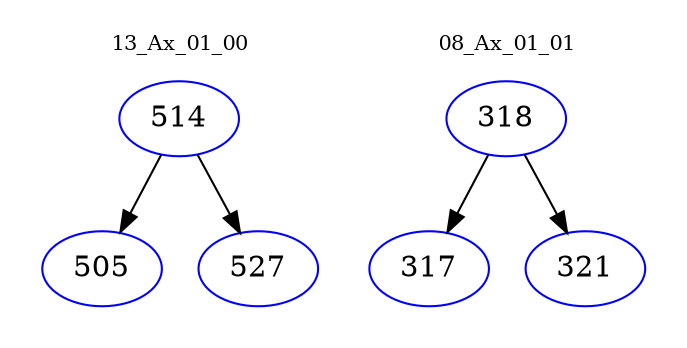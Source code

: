 digraph{
subgraph cluster_0 {
color = white
label = "13_Ax_01_00";
fontsize=10;
T0_514 [label="514", color="blue"]
T0_514 -> T0_505 [color="black"]
T0_505 [label="505", color="blue"]
T0_514 -> T0_527 [color="black"]
T0_527 [label="527", color="blue"]
}
subgraph cluster_1 {
color = white
label = "08_Ax_01_01";
fontsize=10;
T1_318 [label="318", color="blue"]
T1_318 -> T1_317 [color="black"]
T1_317 [label="317", color="blue"]
T1_318 -> T1_321 [color="black"]
T1_321 [label="321", color="blue"]
}
}
